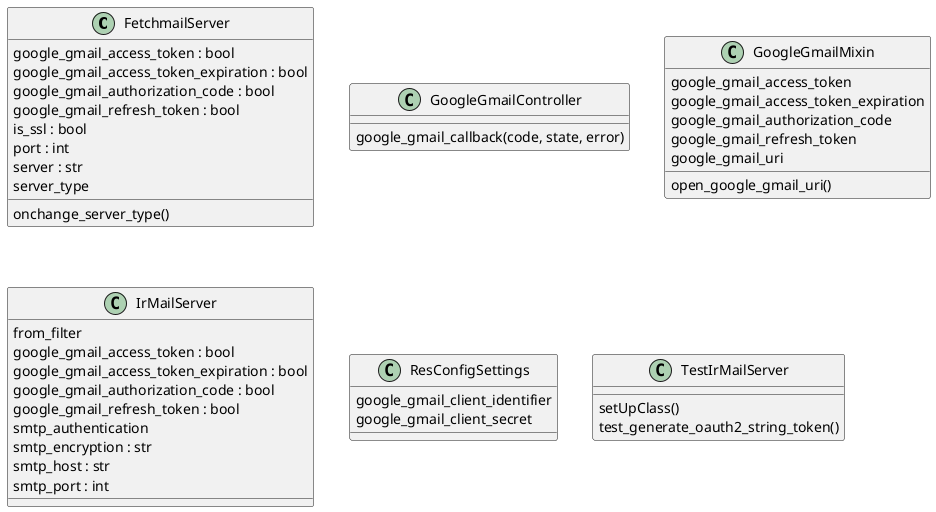 @startuml classes_google_gmail
set namespaceSeparator none
class "FetchmailServer" as odoo_src.odoo.addons.google_gmail.models.fetchmail_server.FetchmailServer {
  google_gmail_access_token : bool
  google_gmail_access_token_expiration : bool
  google_gmail_authorization_code : bool
  google_gmail_refresh_token : bool
  is_ssl : bool
  port : int
  server : str
  server_type
  onchange_server_type()
}
class "GoogleGmailController" as odoo_src.odoo.addons.google_gmail.controllers.main.GoogleGmailController {
  google_gmail_callback(code, state, error)
}
class "GoogleGmailMixin" as odoo_src.odoo.addons.google_gmail.models.google_gmail_mixin.GoogleGmailMixin {
  google_gmail_access_token
  google_gmail_access_token_expiration
  google_gmail_authorization_code
  google_gmail_refresh_token
  google_gmail_uri
  open_google_gmail_uri()
}
class "IrMailServer" as odoo_src.odoo.addons.google_gmail.models.ir_mail_server.IrMailServer {
  from_filter
  google_gmail_access_token : bool
  google_gmail_access_token_expiration : bool
  google_gmail_authorization_code : bool
  google_gmail_refresh_token : bool
  smtp_authentication
  smtp_encryption : str
  smtp_host : str
  smtp_port : int
}
class "ResConfigSettings" as odoo_src.odoo.addons.google_gmail.models.res_config_settings.ResConfigSettings {
  google_gmail_client_identifier
  google_gmail_client_secret
}
class "TestIrMailServer" as odoo_src.odoo.addons.google_gmail.tests.test_google_gmail.TestIrMailServer {
  setUpClass()
  test_generate_oauth2_string_token()
}
@enduml
